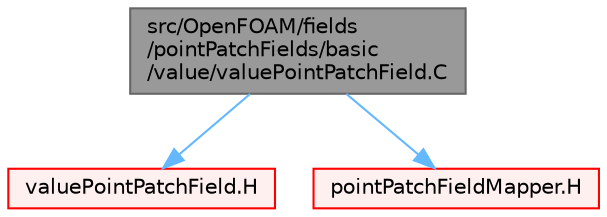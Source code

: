 digraph "src/OpenFOAM/fields/pointPatchFields/basic/value/valuePointPatchField.C"
{
 // LATEX_PDF_SIZE
  bgcolor="transparent";
  edge [fontname=Helvetica,fontsize=10,labelfontname=Helvetica,labelfontsize=10];
  node [fontname=Helvetica,fontsize=10,shape=box,height=0.2,width=0.4];
  Node1 [id="Node000001",label="src/OpenFOAM/fields\l/pointPatchFields/basic\l/value/valuePointPatchField.C",height=0.2,width=0.4,color="gray40", fillcolor="grey60", style="filled", fontcolor="black",tooltip=" "];
  Node1 -> Node2 [id="edge1_Node000001_Node000002",color="steelblue1",style="solid",tooltip=" "];
  Node2 [id="Node000002",label="valuePointPatchField.H",height=0.2,width=0.4,color="red", fillcolor="#FFF0F0", style="filled",URL="$valuePointPatchField_8H.html",tooltip=" "];
  Node1 -> Node238 [id="edge2_Node000001_Node000238",color="steelblue1",style="solid",tooltip=" "];
  Node238 [id="Node000238",label="pointPatchFieldMapper.H",height=0.2,width=0.4,color="red", fillcolor="#FFF0F0", style="filled",URL="$pointPatchFieldMapper_8H.html",tooltip=" "];
}
